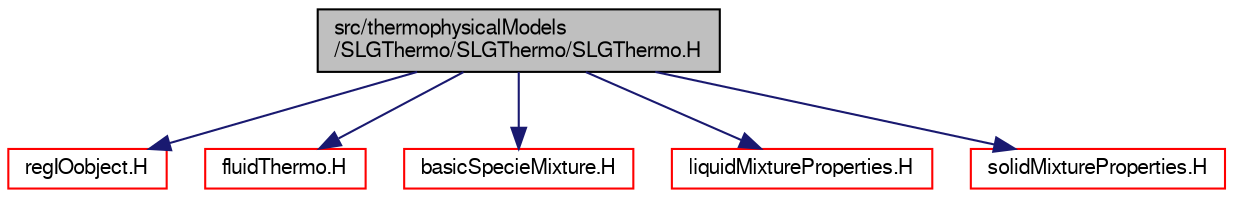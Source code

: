 digraph "src/thermophysicalModels/SLGThermo/SLGThermo/SLGThermo.H"
{
  bgcolor="transparent";
  edge [fontname="FreeSans",fontsize="10",labelfontname="FreeSans",labelfontsize="10"];
  node [fontname="FreeSans",fontsize="10",shape=record];
  Node1 [label="src/thermophysicalModels\l/SLGThermo/SLGThermo/SLGThermo.H",height=0.2,width=0.4,color="black", fillcolor="grey75", style="filled" fontcolor="black"];
  Node1 -> Node2 [color="midnightblue",fontsize="10",style="solid",fontname="FreeSans"];
  Node2 [label="regIOobject.H",height=0.2,width=0.4,color="red",URL="$a07374.html"];
  Node1 -> Node3 [color="midnightblue",fontsize="10",style="solid",fontname="FreeSans"];
  Node3 [label="fluidThermo.H",height=0.2,width=0.4,color="red",URL="$a09461.html"];
  Node1 -> Node4 [color="midnightblue",fontsize="10",style="solid",fontname="FreeSans"];
  Node4 [label="basicSpecieMixture.H",height=0.2,width=0.4,color="red",URL="$a09709.html"];
  Node1 -> Node5 [color="midnightblue",fontsize="10",style="solid",fontname="FreeSans"];
  Node5 [label="liquidMixtureProperties.H",height=0.2,width=0.4,color="red",URL="$a09516.html"];
  Node1 -> Node6 [color="midnightblue",fontsize="10",style="solid",fontname="FreeSans"];
  Node6 [label="solidMixtureProperties.H",height=0.2,width=0.4,color="red",URL="$a09611.html"];
}
